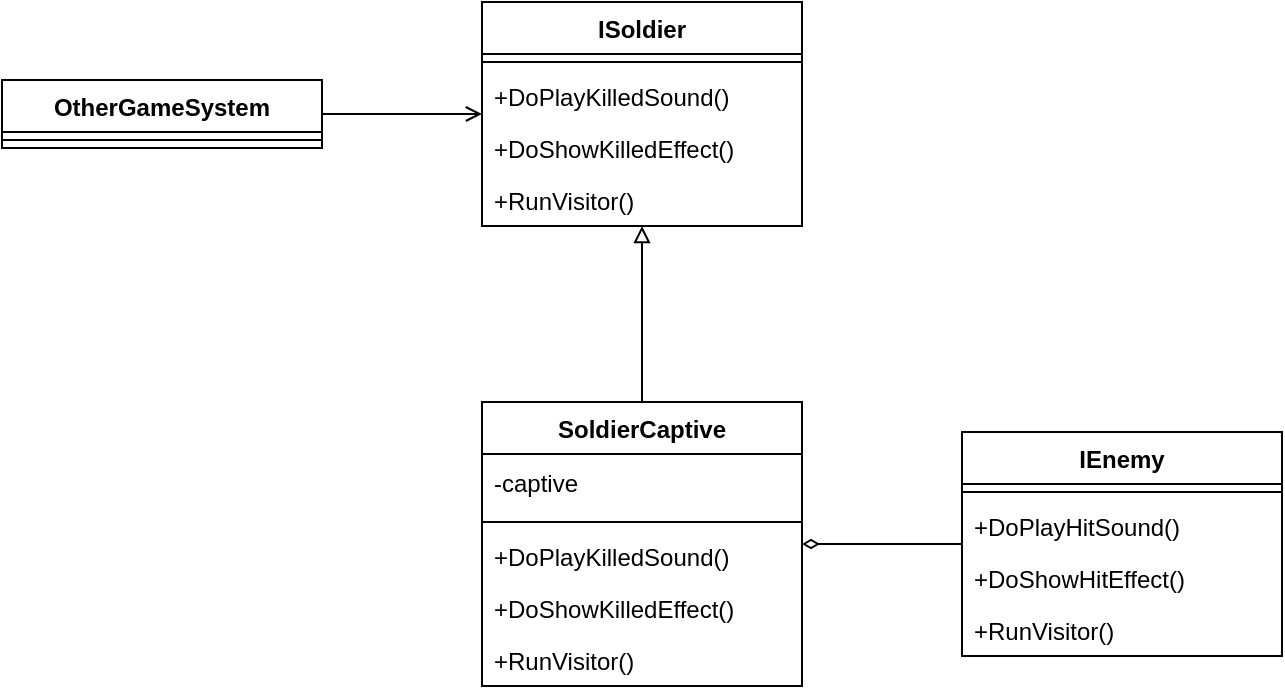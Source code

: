 <mxfile version="22.1.11" type="device">
  <diagram name="第 1 页" id="Gxf_2_4E55hPQw5VsMuG">
    <mxGraphModel dx="1434" dy="844" grid="1" gridSize="10" guides="1" tooltips="1" connect="1" arrows="1" fold="1" page="1" pageScale="1" pageWidth="827" pageHeight="1169" math="0" shadow="0">
      <root>
        <mxCell id="0" />
        <mxCell id="1" parent="0" />
        <mxCell id="o9tQo8b97SgDaJ2AQMfP-1" value="ISoldier" style="swimlane;fontStyle=1;align=center;verticalAlign=top;childLayout=stackLayout;horizontal=1;startSize=26;horizontalStack=0;resizeParent=1;resizeParentMax=0;resizeLast=0;collapsible=1;marginBottom=0;whiteSpace=wrap;html=1;" vertex="1" parent="1">
          <mxGeometry x="320" y="280" width="160" height="112" as="geometry" />
        </mxCell>
        <mxCell id="o9tQo8b97SgDaJ2AQMfP-3" value="" style="line;strokeWidth=1;fillColor=none;align=left;verticalAlign=middle;spacingTop=-1;spacingLeft=3;spacingRight=3;rotatable=0;labelPosition=right;points=[];portConstraint=eastwest;strokeColor=inherit;" vertex="1" parent="o9tQo8b97SgDaJ2AQMfP-1">
          <mxGeometry y="26" width="160" height="8" as="geometry" />
        </mxCell>
        <mxCell id="o9tQo8b97SgDaJ2AQMfP-4" value="+DoPlayKilledSound()" style="text;strokeColor=none;fillColor=none;align=left;verticalAlign=top;spacingLeft=4;spacingRight=4;overflow=hidden;rotatable=0;points=[[0,0.5],[1,0.5]];portConstraint=eastwest;whiteSpace=wrap;html=1;" vertex="1" parent="o9tQo8b97SgDaJ2AQMfP-1">
          <mxGeometry y="34" width="160" height="26" as="geometry" />
        </mxCell>
        <mxCell id="o9tQo8b97SgDaJ2AQMfP-5" value="+DoShowKilledEffect()" style="text;strokeColor=none;fillColor=none;align=left;verticalAlign=top;spacingLeft=4;spacingRight=4;overflow=hidden;rotatable=0;points=[[0,0.5],[1,0.5]];portConstraint=eastwest;whiteSpace=wrap;html=1;" vertex="1" parent="o9tQo8b97SgDaJ2AQMfP-1">
          <mxGeometry y="60" width="160" height="26" as="geometry" />
        </mxCell>
        <mxCell id="o9tQo8b97SgDaJ2AQMfP-6" value="+RunVisitor()" style="text;strokeColor=none;fillColor=none;align=left;verticalAlign=top;spacingLeft=4;spacingRight=4;overflow=hidden;rotatable=0;points=[[0,0.5],[1,0.5]];portConstraint=eastwest;whiteSpace=wrap;html=1;" vertex="1" parent="o9tQo8b97SgDaJ2AQMfP-1">
          <mxGeometry y="86" width="160" height="26" as="geometry" />
        </mxCell>
        <mxCell id="o9tQo8b97SgDaJ2AQMfP-25" style="edgeStyle=none;rounded=0;orthogonalLoop=1;jettySize=auto;html=1;endArrow=block;endFill=0;" edge="1" parent="1" source="o9tQo8b97SgDaJ2AQMfP-7" target="o9tQo8b97SgDaJ2AQMfP-1">
          <mxGeometry relative="1" as="geometry" />
        </mxCell>
        <mxCell id="o9tQo8b97SgDaJ2AQMfP-7" value="SoldierCaptive" style="swimlane;fontStyle=1;align=center;verticalAlign=top;childLayout=stackLayout;horizontal=1;startSize=26;horizontalStack=0;resizeParent=1;resizeParentMax=0;resizeLast=0;collapsible=1;marginBottom=0;whiteSpace=wrap;html=1;" vertex="1" parent="1">
          <mxGeometry x="320" y="480" width="160" height="142" as="geometry" />
        </mxCell>
        <mxCell id="o9tQo8b97SgDaJ2AQMfP-12" value="-captive" style="text;html=1;strokeColor=none;fillColor=none;align=left;verticalAlign=middle;whiteSpace=wrap;rounded=0;spacingRight=4;spacingLeft=4;" vertex="1" parent="o9tQo8b97SgDaJ2AQMfP-7">
          <mxGeometry y="26" width="160" height="30" as="geometry" />
        </mxCell>
        <mxCell id="o9tQo8b97SgDaJ2AQMfP-8" value="" style="line;strokeWidth=1;fillColor=none;align=left;verticalAlign=middle;spacingTop=-1;spacingLeft=3;spacingRight=3;rotatable=0;labelPosition=right;points=[];portConstraint=eastwest;strokeColor=inherit;" vertex="1" parent="o9tQo8b97SgDaJ2AQMfP-7">
          <mxGeometry y="56" width="160" height="8" as="geometry" />
        </mxCell>
        <mxCell id="o9tQo8b97SgDaJ2AQMfP-9" value="+DoPlayKilledSound()" style="text;strokeColor=none;fillColor=none;align=left;verticalAlign=top;spacingLeft=4;spacingRight=4;overflow=hidden;rotatable=0;points=[[0,0.5],[1,0.5]];portConstraint=eastwest;whiteSpace=wrap;html=1;" vertex="1" parent="o9tQo8b97SgDaJ2AQMfP-7">
          <mxGeometry y="64" width="160" height="26" as="geometry" />
        </mxCell>
        <mxCell id="o9tQo8b97SgDaJ2AQMfP-10" value="+DoShowKilledEffect()" style="text;strokeColor=none;fillColor=none;align=left;verticalAlign=top;spacingLeft=4;spacingRight=4;overflow=hidden;rotatable=0;points=[[0,0.5],[1,0.5]];portConstraint=eastwest;whiteSpace=wrap;html=1;" vertex="1" parent="o9tQo8b97SgDaJ2AQMfP-7">
          <mxGeometry y="90" width="160" height="26" as="geometry" />
        </mxCell>
        <mxCell id="o9tQo8b97SgDaJ2AQMfP-11" value="+RunVisitor()" style="text;strokeColor=none;fillColor=none;align=left;verticalAlign=top;spacingLeft=4;spacingRight=4;overflow=hidden;rotatable=0;points=[[0,0.5],[1,0.5]];portConstraint=eastwest;whiteSpace=wrap;html=1;" vertex="1" parent="o9tQo8b97SgDaJ2AQMfP-7">
          <mxGeometry y="116" width="160" height="26" as="geometry" />
        </mxCell>
        <mxCell id="o9tQo8b97SgDaJ2AQMfP-26" style="edgeStyle=none;rounded=0;orthogonalLoop=1;jettySize=auto;html=1;endArrow=diamondThin;endFill=0;" edge="1" parent="1" source="o9tQo8b97SgDaJ2AQMfP-13" target="o9tQo8b97SgDaJ2AQMfP-7">
          <mxGeometry relative="1" as="geometry" />
        </mxCell>
        <mxCell id="o9tQo8b97SgDaJ2AQMfP-13" value="IEnemy" style="swimlane;fontStyle=1;align=center;verticalAlign=top;childLayout=stackLayout;horizontal=1;startSize=26;horizontalStack=0;resizeParent=1;resizeParentMax=0;resizeLast=0;collapsible=1;marginBottom=0;whiteSpace=wrap;html=1;" vertex="1" parent="1">
          <mxGeometry x="560" y="495" width="160" height="112" as="geometry" />
        </mxCell>
        <mxCell id="o9tQo8b97SgDaJ2AQMfP-15" value="" style="line;strokeWidth=1;fillColor=none;align=left;verticalAlign=middle;spacingTop=-1;spacingLeft=3;spacingRight=3;rotatable=0;labelPosition=right;points=[];portConstraint=eastwest;strokeColor=inherit;" vertex="1" parent="o9tQo8b97SgDaJ2AQMfP-13">
          <mxGeometry y="26" width="160" height="8" as="geometry" />
        </mxCell>
        <mxCell id="o9tQo8b97SgDaJ2AQMfP-16" value="+DoPlayHitSound()" style="text;strokeColor=none;fillColor=none;align=left;verticalAlign=top;spacingLeft=4;spacingRight=4;overflow=hidden;rotatable=0;points=[[0,0.5],[1,0.5]];portConstraint=eastwest;whiteSpace=wrap;html=1;" vertex="1" parent="o9tQo8b97SgDaJ2AQMfP-13">
          <mxGeometry y="34" width="160" height="26" as="geometry" />
        </mxCell>
        <mxCell id="o9tQo8b97SgDaJ2AQMfP-17" value="+DoShowHitEffect()" style="text;strokeColor=none;fillColor=none;align=left;verticalAlign=top;spacingLeft=4;spacingRight=4;overflow=hidden;rotatable=0;points=[[0,0.5],[1,0.5]];portConstraint=eastwest;whiteSpace=wrap;html=1;" vertex="1" parent="o9tQo8b97SgDaJ2AQMfP-13">
          <mxGeometry y="60" width="160" height="26" as="geometry" />
        </mxCell>
        <mxCell id="o9tQo8b97SgDaJ2AQMfP-18" value="+RunVisitor()" style="text;strokeColor=none;fillColor=none;align=left;verticalAlign=top;spacingLeft=4;spacingRight=4;overflow=hidden;rotatable=0;points=[[0,0.5],[1,0.5]];portConstraint=eastwest;whiteSpace=wrap;html=1;" vertex="1" parent="o9tQo8b97SgDaJ2AQMfP-13">
          <mxGeometry y="86" width="160" height="26" as="geometry" />
        </mxCell>
        <mxCell id="o9tQo8b97SgDaJ2AQMfP-24" style="edgeStyle=none;rounded=0;orthogonalLoop=1;jettySize=auto;html=1;endArrow=open;endFill=0;" edge="1" parent="1" source="o9tQo8b97SgDaJ2AQMfP-19" target="o9tQo8b97SgDaJ2AQMfP-1">
          <mxGeometry relative="1" as="geometry" />
        </mxCell>
        <mxCell id="o9tQo8b97SgDaJ2AQMfP-19" value="OtherGameSystem" style="swimlane;fontStyle=1;align=center;verticalAlign=top;childLayout=stackLayout;horizontal=1;startSize=26;horizontalStack=0;resizeParent=1;resizeParentMax=0;resizeLast=0;collapsible=1;marginBottom=0;whiteSpace=wrap;html=1;" vertex="1" parent="1">
          <mxGeometry x="80" y="319" width="160" height="34" as="geometry" />
        </mxCell>
        <mxCell id="o9tQo8b97SgDaJ2AQMfP-21" value="" style="line;strokeWidth=1;fillColor=none;align=left;verticalAlign=middle;spacingTop=-1;spacingLeft=3;spacingRight=3;rotatable=0;labelPosition=right;points=[];portConstraint=eastwest;strokeColor=inherit;" vertex="1" parent="o9tQo8b97SgDaJ2AQMfP-19">
          <mxGeometry y="26" width="160" height="8" as="geometry" />
        </mxCell>
      </root>
    </mxGraphModel>
  </diagram>
</mxfile>

